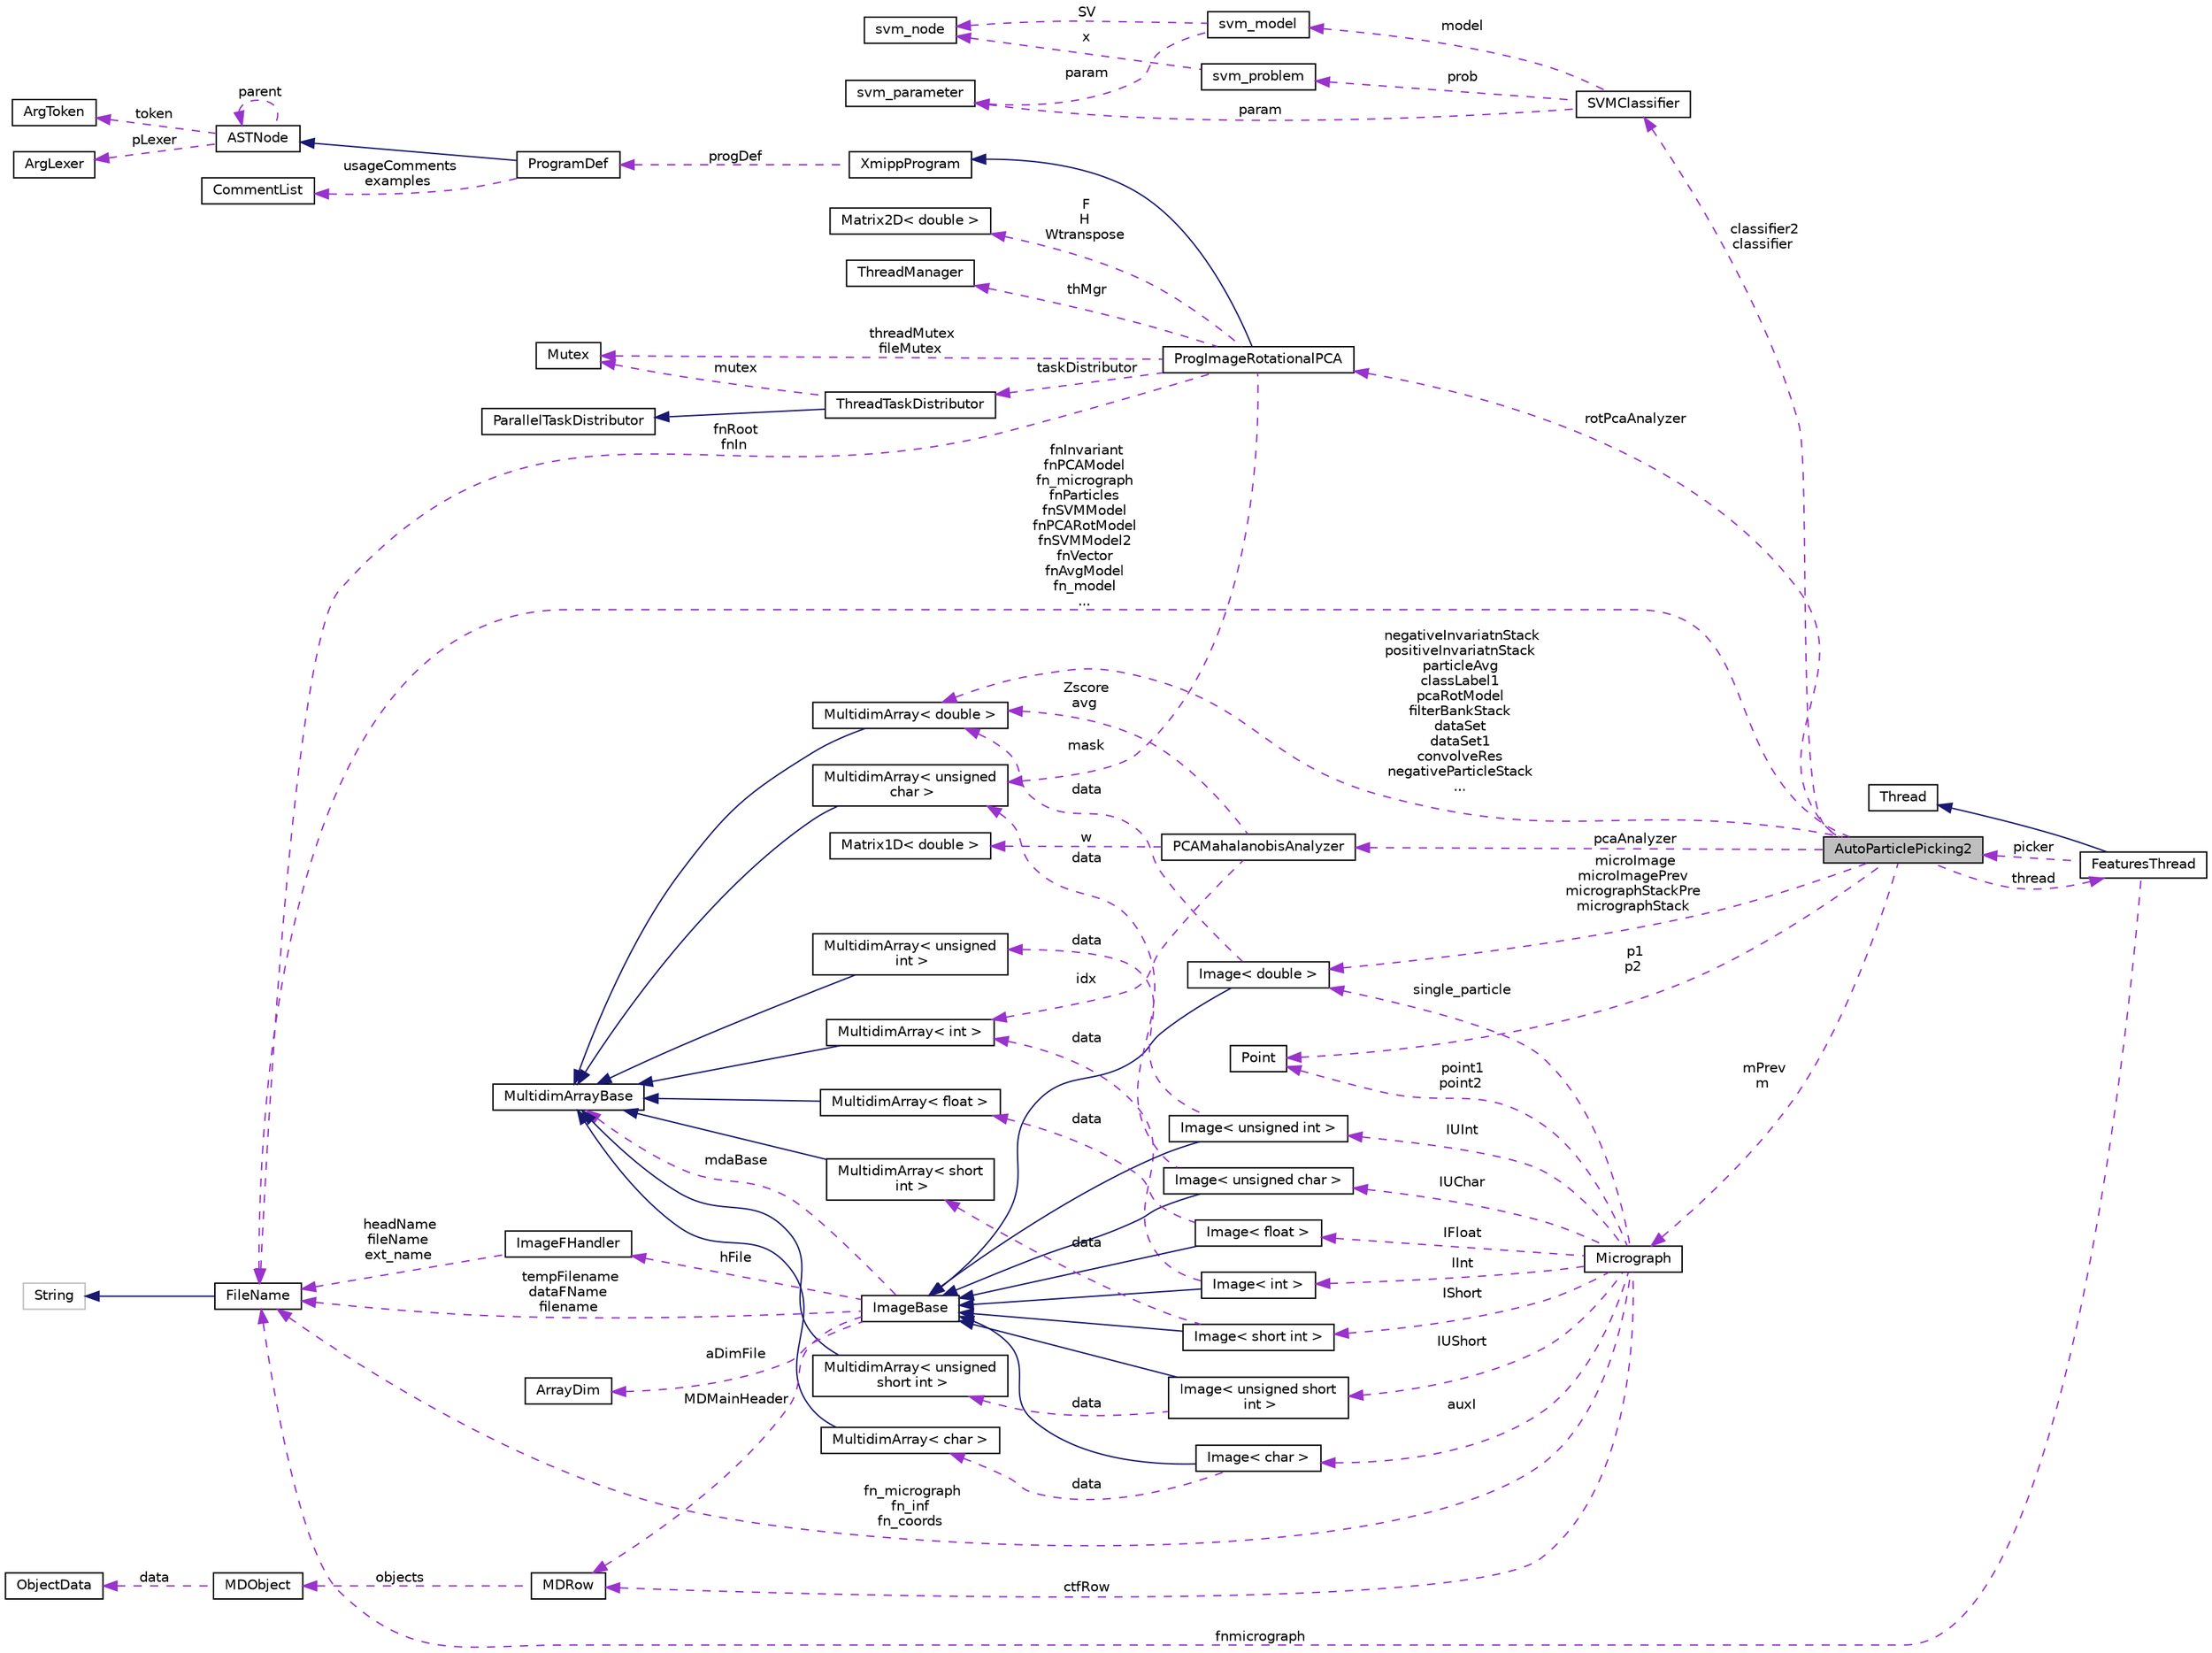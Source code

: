 digraph "AutoParticlePicking2"
{
  edge [fontname="Helvetica",fontsize="10",labelfontname="Helvetica",labelfontsize="10"];
  node [fontname="Helvetica",fontsize="10",shape=record];
  rankdir="LR";
  Node1 [label="AutoParticlePicking2",height=0.2,width=0.4,color="black", fillcolor="grey75", style="filled", fontcolor="black"];
  Node2 -> Node1 [dir="back",color="darkorchid3",fontsize="10",style="dashed",label=" pcaAnalyzer" ,fontname="Helvetica"];
  Node2 [label="PCAMahalanobisAnalyzer",height=0.2,width=0.4,color="black", fillcolor="white", style="filled",URL="$classPCAMahalanobisAnalyzer.html"];
  Node3 -> Node2 [dir="back",color="darkorchid3",fontsize="10",style="dashed",label=" w" ,fontname="Helvetica"];
  Node3 [label="Matrix1D\< double \>",height=0.2,width=0.4,color="black", fillcolor="white", style="filled",URL="$classMatrix1D.html"];
  Node4 -> Node2 [dir="back",color="darkorchid3",fontsize="10",style="dashed",label=" Zscore\navg" ,fontname="Helvetica"];
  Node4 [label="MultidimArray\< double \>",height=0.2,width=0.4,color="black", fillcolor="white", style="filled",URL="$classMultidimArray.html"];
  Node5 -> Node4 [dir="back",color="midnightblue",fontsize="10",style="solid",fontname="Helvetica"];
  Node5 [label="MultidimArrayBase",height=0.2,width=0.4,color="black", fillcolor="white", style="filled",URL="$classMultidimArrayBase.html"];
  Node6 -> Node2 [dir="back",color="darkorchid3",fontsize="10",style="dashed",label=" idx" ,fontname="Helvetica"];
  Node6 [label="MultidimArray\< int \>",height=0.2,width=0.4,color="black", fillcolor="white", style="filled",URL="$classMultidimArray.html"];
  Node5 -> Node6 [dir="back",color="midnightblue",fontsize="10",style="solid",fontname="Helvetica"];
  Node7 -> Node1 [dir="back",color="darkorchid3",fontsize="10",style="dashed",label=" thread" ,fontname="Helvetica"];
  Node7 [label="FeaturesThread",height=0.2,width=0.4,color="black", fillcolor="white", style="filled",URL="$classFeaturesThread.html"];
  Node8 -> Node7 [dir="back",color="midnightblue",fontsize="10",style="solid",fontname="Helvetica"];
  Node8 [label="Thread",height=0.2,width=0.4,color="black", fillcolor="white", style="filled",URL="$classThread.html"];
  Node1 -> Node7 [dir="back",color="darkorchid3",fontsize="10",style="dashed",label=" picker" ,fontname="Helvetica"];
  Node9 -> Node7 [dir="back",color="darkorchid3",fontsize="10",style="dashed",label=" fnmicrograph" ,fontname="Helvetica"];
  Node9 [label="FileName",height=0.2,width=0.4,color="black", fillcolor="white", style="filled",URL="$classFileName.html"];
  Node10 -> Node9 [dir="back",color="midnightblue",fontsize="10",style="solid",fontname="Helvetica"];
  Node10 [label="String",height=0.2,width=0.4,color="grey75", fillcolor="white", style="filled"];
  Node11 -> Node1 [dir="back",color="darkorchid3",fontsize="10",style="dashed",label=" classifier2\nclassifier" ,fontname="Helvetica"];
  Node11 [label="SVMClassifier",height=0.2,width=0.4,color="black", fillcolor="white", style="filled",URL="$classSVMClassifier.html"];
  Node12 -> Node11 [dir="back",color="darkorchid3",fontsize="10",style="dashed",label=" prob" ,fontname="Helvetica"];
  Node12 [label="svm_problem",height=0.2,width=0.4,color="black", fillcolor="white", style="filled",URL="$structsvm__problem.html"];
  Node13 -> Node12 [dir="back",color="darkorchid3",fontsize="10",style="dashed",label=" x" ,fontname="Helvetica"];
  Node13 [label="svm_node",height=0.2,width=0.4,color="black", fillcolor="white", style="filled",URL="$structsvm__node.html"];
  Node14 -> Node11 [dir="back",color="darkorchid3",fontsize="10",style="dashed",label=" model" ,fontname="Helvetica"];
  Node14 [label="svm_model",height=0.2,width=0.4,color="black", fillcolor="white", style="filled",URL="$structsvm__model.html"];
  Node13 -> Node14 [dir="back",color="darkorchid3",fontsize="10",style="dashed",label=" SV" ,fontname="Helvetica"];
  Node15 -> Node14 [dir="back",color="darkorchid3",fontsize="10",style="dashed",label=" param" ,fontname="Helvetica"];
  Node15 [label="svm_parameter",height=0.2,width=0.4,color="black", fillcolor="white", style="filled",URL="$structsvm__parameter.html"];
  Node15 -> Node11 [dir="back",color="darkorchid3",fontsize="10",style="dashed",label=" param" ,fontname="Helvetica"];
  Node16 -> Node1 [dir="back",color="darkorchid3",fontsize="10",style="dashed",label=" mPrev\nm" ,fontname="Helvetica"];
  Node16 [label="Micrograph",height=0.2,width=0.4,color="black", fillcolor="white", style="filled",URL="$classMicrograph.html"];
  Node17 -> Node16 [dir="back",color="darkorchid3",fontsize="10",style="dashed",label=" auxI" ,fontname="Helvetica"];
  Node17 [label="Image\< char \>",height=0.2,width=0.4,color="black", fillcolor="white", style="filled",URL="$classImage.html"];
  Node18 -> Node17 [dir="back",color="midnightblue",fontsize="10",style="solid",fontname="Helvetica"];
  Node18 [label="ImageBase",height=0.2,width=0.4,color="black", fillcolor="white", style="filled",URL="$classImageBase.html",tooltip="Image base class. "];
  Node5 -> Node18 [dir="back",color="darkorchid3",fontsize="10",style="dashed",label=" mdaBase" ,fontname="Helvetica"];
  Node19 -> Node18 [dir="back",color="darkorchid3",fontsize="10",style="dashed",label=" hFile" ,fontname="Helvetica"];
  Node19 [label="ImageFHandler",height=0.2,width=0.4,color="black", fillcolor="white", style="filled",URL="$structImageFHandler.html"];
  Node9 -> Node19 [dir="back",color="darkorchid3",fontsize="10",style="dashed",label=" headName\nfileName\next_name" ,fontname="Helvetica"];
  Node20 -> Node18 [dir="back",color="darkorchid3",fontsize="10",style="dashed",label=" MDMainHeader" ,fontname="Helvetica"];
  Node20 [label="MDRow",height=0.2,width=0.4,color="black", fillcolor="white", style="filled",URL="$classMDRow.html"];
  Node21 -> Node20 [dir="back",color="darkorchid3",fontsize="10",style="dashed",label=" objects" ,fontname="Helvetica"];
  Node21 [label="MDObject",height=0.2,width=0.4,color="black", fillcolor="white", style="filled",URL="$classMDObject.html"];
  Node22 -> Node21 [dir="back",color="darkorchid3",fontsize="10",style="dashed",label=" data" ,fontname="Helvetica"];
  Node22 [label="ObjectData",height=0.2,width=0.4,color="black", fillcolor="white", style="filled",URL="$unionObjectData.html"];
  Node23 -> Node18 [dir="back",color="darkorchid3",fontsize="10",style="dashed",label=" aDimFile" ,fontname="Helvetica"];
  Node23 [label="ArrayDim",height=0.2,width=0.4,color="black", fillcolor="white", style="filled",URL="$structArrayDim.html"];
  Node9 -> Node18 [dir="back",color="darkorchid3",fontsize="10",style="dashed",label=" tempFilename\ndataFName\nfilename" ,fontname="Helvetica"];
  Node24 -> Node17 [dir="back",color="darkorchid3",fontsize="10",style="dashed",label=" data" ,fontname="Helvetica"];
  Node24 [label="MultidimArray\< char \>",height=0.2,width=0.4,color="black", fillcolor="white", style="filled",URL="$classMultidimArray.html"];
  Node5 -> Node24 [dir="back",color="midnightblue",fontsize="10",style="solid",fontname="Helvetica"];
  Node25 -> Node16 [dir="back",color="darkorchid3",fontsize="10",style="dashed",label=" IFloat" ,fontname="Helvetica"];
  Node25 [label="Image\< float \>",height=0.2,width=0.4,color="black", fillcolor="white", style="filled",URL="$classImage.html"];
  Node18 -> Node25 [dir="back",color="midnightblue",fontsize="10",style="solid",fontname="Helvetica"];
  Node26 -> Node25 [dir="back",color="darkorchid3",fontsize="10",style="dashed",label=" data" ,fontname="Helvetica"];
  Node26 [label="MultidimArray\< float \>",height=0.2,width=0.4,color="black", fillcolor="white", style="filled",URL="$classMultidimArray.html"];
  Node5 -> Node26 [dir="back",color="midnightblue",fontsize="10",style="solid",fontname="Helvetica"];
  Node27 -> Node16 [dir="back",color="darkorchid3",fontsize="10",style="dashed",label=" IUInt" ,fontname="Helvetica"];
  Node27 [label="Image\< unsigned int \>",height=0.2,width=0.4,color="black", fillcolor="white", style="filled",URL="$classImage.html"];
  Node18 -> Node27 [dir="back",color="midnightblue",fontsize="10",style="solid",fontname="Helvetica"];
  Node28 -> Node27 [dir="back",color="darkorchid3",fontsize="10",style="dashed",label=" data" ,fontname="Helvetica"];
  Node28 [label="MultidimArray\< unsigned\l int \>",height=0.2,width=0.4,color="black", fillcolor="white", style="filled",URL="$classMultidimArray.html"];
  Node5 -> Node28 [dir="back",color="midnightblue",fontsize="10",style="solid",fontname="Helvetica"];
  Node29 -> Node16 [dir="back",color="darkorchid3",fontsize="10",style="dashed",label=" IUShort" ,fontname="Helvetica"];
  Node29 [label="Image\< unsigned short\l int \>",height=0.2,width=0.4,color="black", fillcolor="white", style="filled",URL="$classImage.html"];
  Node18 -> Node29 [dir="back",color="midnightblue",fontsize="10",style="solid",fontname="Helvetica"];
  Node30 -> Node29 [dir="back",color="darkorchid3",fontsize="10",style="dashed",label=" data" ,fontname="Helvetica"];
  Node30 [label="MultidimArray\< unsigned\l short int \>",height=0.2,width=0.4,color="black", fillcolor="white", style="filled",URL="$classMultidimArray.html"];
  Node5 -> Node30 [dir="back",color="midnightblue",fontsize="10",style="solid",fontname="Helvetica"];
  Node31 -> Node16 [dir="back",color="darkorchid3",fontsize="10",style="dashed",label=" single_particle" ,fontname="Helvetica"];
  Node31 [label="Image\< double \>",height=0.2,width=0.4,color="black", fillcolor="white", style="filled",URL="$classImage.html"];
  Node18 -> Node31 [dir="back",color="midnightblue",fontsize="10",style="solid",fontname="Helvetica"];
  Node4 -> Node31 [dir="back",color="darkorchid3",fontsize="10",style="dashed",label=" data" ,fontname="Helvetica"];
  Node32 -> Node16 [dir="back",color="darkorchid3",fontsize="10",style="dashed",label=" IShort" ,fontname="Helvetica"];
  Node32 [label="Image\< short int \>",height=0.2,width=0.4,color="black", fillcolor="white", style="filled",URL="$classImage.html"];
  Node18 -> Node32 [dir="back",color="midnightblue",fontsize="10",style="solid",fontname="Helvetica"];
  Node33 -> Node32 [dir="back",color="darkorchid3",fontsize="10",style="dashed",label=" data" ,fontname="Helvetica"];
  Node33 [label="MultidimArray\< short\l int \>",height=0.2,width=0.4,color="black", fillcolor="white", style="filled",URL="$classMultidimArray.html"];
  Node5 -> Node33 [dir="back",color="midnightblue",fontsize="10",style="solid",fontname="Helvetica"];
  Node34 -> Node16 [dir="back",color="darkorchid3",fontsize="10",style="dashed",label=" point1\npoint2" ,fontname="Helvetica"];
  Node34 [label="Point",height=0.2,width=0.4,color="black", fillcolor="white", style="filled",URL="$structPoint.html"];
  Node35 -> Node16 [dir="back",color="darkorchid3",fontsize="10",style="dashed",label=" IInt" ,fontname="Helvetica"];
  Node35 [label="Image\< int \>",height=0.2,width=0.4,color="black", fillcolor="white", style="filled",URL="$classImage.html"];
  Node18 -> Node35 [dir="back",color="midnightblue",fontsize="10",style="solid",fontname="Helvetica"];
  Node6 -> Node35 [dir="back",color="darkorchid3",fontsize="10",style="dashed",label=" data" ,fontname="Helvetica"];
  Node20 -> Node16 [dir="back",color="darkorchid3",fontsize="10",style="dashed",label=" ctfRow" ,fontname="Helvetica"];
  Node36 -> Node16 [dir="back",color="darkorchid3",fontsize="10",style="dashed",label=" IUChar" ,fontname="Helvetica"];
  Node36 [label="Image\< unsigned char \>",height=0.2,width=0.4,color="black", fillcolor="white", style="filled",URL="$classImage.html"];
  Node18 -> Node36 [dir="back",color="midnightblue",fontsize="10",style="solid",fontname="Helvetica"];
  Node37 -> Node36 [dir="back",color="darkorchid3",fontsize="10",style="dashed",label=" data" ,fontname="Helvetica"];
  Node37 [label="MultidimArray\< unsigned\l char \>",height=0.2,width=0.4,color="black", fillcolor="white", style="filled",URL="$classMultidimArray.html"];
  Node5 -> Node37 [dir="back",color="midnightblue",fontsize="10",style="solid",fontname="Helvetica"];
  Node9 -> Node16 [dir="back",color="darkorchid3",fontsize="10",style="dashed",label=" fn_micrograph\nfn_inf\nfn_coords" ,fontname="Helvetica"];
  Node38 -> Node1 [dir="back",color="darkorchid3",fontsize="10",style="dashed",label=" rotPcaAnalyzer" ,fontname="Helvetica"];
  Node38 [label="ProgImageRotationalPCA",height=0.2,width=0.4,color="black", fillcolor="white", style="filled",URL="$classProgImageRotationalPCA.html"];
  Node39 -> Node38 [dir="back",color="midnightblue",fontsize="10",style="solid",fontname="Helvetica"];
  Node39 [label="XmippProgram",height=0.2,width=0.4,color="black", fillcolor="white", style="filled",URL="$classXmippProgram.html"];
  Node40 -> Node39 [dir="back",color="darkorchid3",fontsize="10",style="dashed",label=" progDef" ,fontname="Helvetica"];
  Node40 [label="ProgramDef",height=0.2,width=0.4,color="black", fillcolor="white", style="filled",URL="$classProgramDef.html"];
  Node41 -> Node40 [dir="back",color="midnightblue",fontsize="10",style="solid",fontname="Helvetica"];
  Node41 [label="ASTNode",height=0.2,width=0.4,color="black", fillcolor="white", style="filled",URL="$classASTNode.html"];
  Node42 -> Node41 [dir="back",color="darkorchid3",fontsize="10",style="dashed",label=" token" ,fontname="Helvetica"];
  Node42 [label="ArgToken",height=0.2,width=0.4,color="black", fillcolor="white", style="filled",URL="$classArgToken.html"];
  Node43 -> Node41 [dir="back",color="darkorchid3",fontsize="10",style="dashed",label=" pLexer" ,fontname="Helvetica"];
  Node43 [label="ArgLexer",height=0.2,width=0.4,color="black", fillcolor="white", style="filled",URL="$classArgLexer.html"];
  Node41 -> Node41 [dir="back",color="darkorchid3",fontsize="10",style="dashed",label=" parent" ,fontname="Helvetica"];
  Node44 -> Node40 [dir="back",color="darkorchid3",fontsize="10",style="dashed",label=" usageComments\nexamples" ,fontname="Helvetica"];
  Node44 [label="CommentList",height=0.2,width=0.4,color="black", fillcolor="white", style="filled",URL="$classCommentList.html"];
  Node45 -> Node38 [dir="back",color="darkorchid3",fontsize="10",style="dashed",label=" F\nH\nWtranspose" ,fontname="Helvetica"];
  Node45 [label="Matrix2D\< double \>",height=0.2,width=0.4,color="black", fillcolor="white", style="filled",URL="$classMatrix2D.html"];
  Node46 -> Node38 [dir="back",color="darkorchid3",fontsize="10",style="dashed",label=" thMgr" ,fontname="Helvetica"];
  Node46 [label="ThreadManager",height=0.2,width=0.4,color="black", fillcolor="white", style="filled",URL="$classThreadManager.html"];
  Node47 -> Node38 [dir="back",color="darkorchid3",fontsize="10",style="dashed",label=" threadMutex\nfileMutex" ,fontname="Helvetica"];
  Node47 [label="Mutex",height=0.2,width=0.4,color="black", fillcolor="white", style="filled",URL="$classMutex.html"];
  Node48 -> Node38 [dir="back",color="darkorchid3",fontsize="10",style="dashed",label=" taskDistributor" ,fontname="Helvetica"];
  Node48 [label="ThreadTaskDistributor",height=0.2,width=0.4,color="black", fillcolor="white", style="filled",URL="$classThreadTaskDistributor.html"];
  Node49 -> Node48 [dir="back",color="midnightblue",fontsize="10",style="solid",fontname="Helvetica"];
  Node49 [label="ParallelTaskDistributor",height=0.2,width=0.4,color="black", fillcolor="white", style="filled",URL="$classParallelTaskDistributor.html"];
  Node47 -> Node48 [dir="back",color="darkorchid3",fontsize="10",style="dashed",label=" mutex" ,fontname="Helvetica"];
  Node37 -> Node38 [dir="back",color="darkorchid3",fontsize="10",style="dashed",label=" mask" ,fontname="Helvetica"];
  Node9 -> Node38 [dir="back",color="darkorchid3",fontsize="10",style="dashed",label=" fnRoot\nfnIn" ,fontname="Helvetica"];
  Node31 -> Node1 [dir="back",color="darkorchid3",fontsize="10",style="dashed",label=" microImage\nmicroImagePrev\nmicrographStackPre\nmicrographStack" ,fontname="Helvetica"];
  Node4 -> Node1 [dir="back",color="darkorchid3",fontsize="10",style="dashed",label=" negativeInvariatnStack\npositiveInvariatnStack\nparticleAvg\nclassLabel1\npcaRotModel\nfilterBankStack\ndataSet\ndataSet1\nconvolveRes\nnegativeParticleStack\n..." ,fontname="Helvetica"];
  Node34 -> Node1 [dir="back",color="darkorchid3",fontsize="10",style="dashed",label=" p1\np2" ,fontname="Helvetica"];
  Node9 -> Node1 [dir="back",color="darkorchid3",fontsize="10",style="dashed",label=" fnInvariant\nfnPCAModel\nfn_micrograph\nfnParticles\nfnSVMModel\nfnPCARotModel\nfnSVMModel2\nfnVector\nfnAvgModel\nfn_model\n..." ,fontname="Helvetica"];
}
